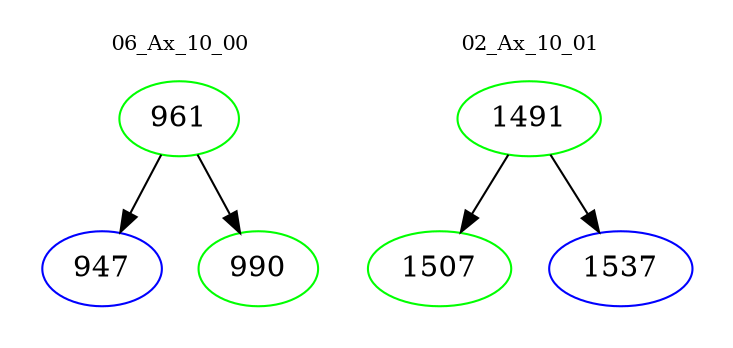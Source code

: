 digraph{
subgraph cluster_0 {
color = white
label = "06_Ax_10_00";
fontsize=10;
T0_961 [label="961", color="green"]
T0_961 -> T0_947 [color="black"]
T0_947 [label="947", color="blue"]
T0_961 -> T0_990 [color="black"]
T0_990 [label="990", color="green"]
}
subgraph cluster_1 {
color = white
label = "02_Ax_10_01";
fontsize=10;
T1_1491 [label="1491", color="green"]
T1_1491 -> T1_1507 [color="black"]
T1_1507 [label="1507", color="green"]
T1_1491 -> T1_1537 [color="black"]
T1_1537 [label="1537", color="blue"]
}
}
